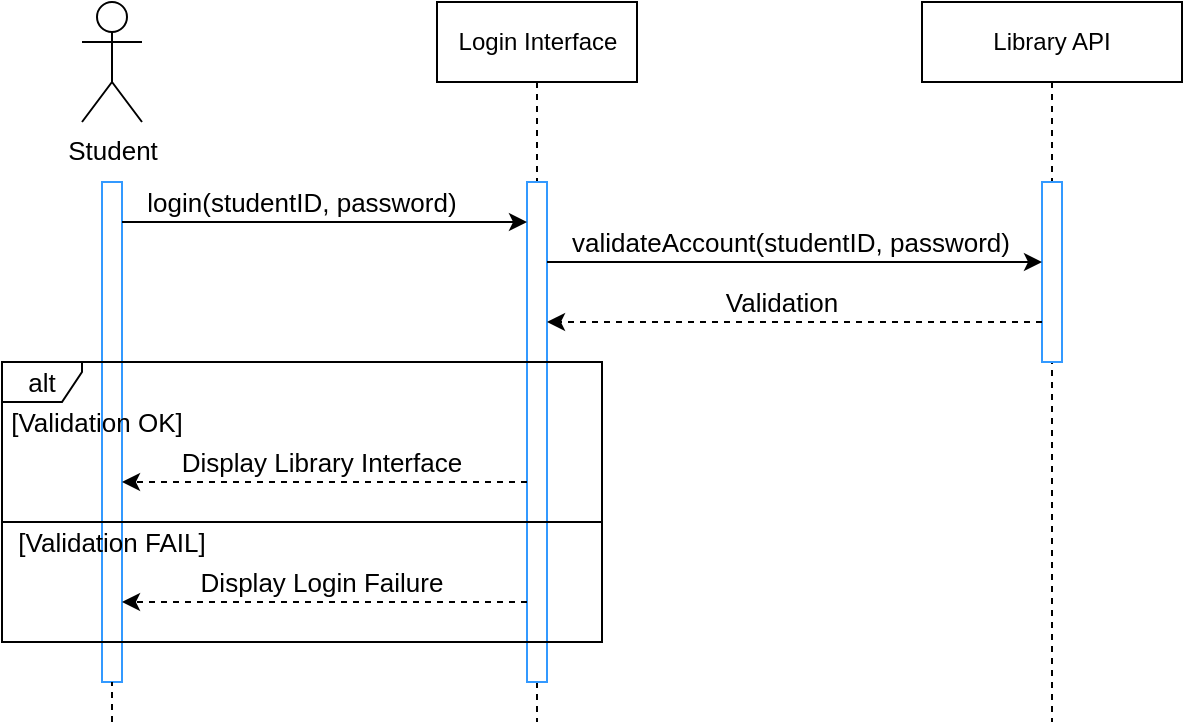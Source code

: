 <mxfile compressed="false" version="21.0.10" type="device">
  <diagram name="Page-1" id="2YBvvXClWsGukQMizWep">
    <mxGraphModel dx="1122" dy="722" grid="1" gridSize="10" guides="1" tooltips="1" connect="1" arrows="1" fold="1" page="1" pageScale="1" pageWidth="850" pageHeight="1100" math="0" shadow="0">
      <root>
        <mxCell id="0" />
        <mxCell id="1" parent="0" />
        <mxCell id="aM9ryv3xv72pqoxQDRHE-5" value="Library API" style="shape=umlLifeline;perimeter=lifelinePerimeter;whiteSpace=wrap;html=1;container=0;dropTarget=0;collapsible=0;recursiveResize=0;outlineConnect=0;portConstraint=eastwest;newEdgeStyle={&quot;edgeStyle&quot;:&quot;elbowEdgeStyle&quot;,&quot;elbow&quot;:&quot;vertical&quot;,&quot;curved&quot;:0,&quot;rounded&quot;:0};" parent="1" vertex="1">
          <mxGeometry x="470" y="40" width="130" height="360" as="geometry" />
        </mxCell>
        <mxCell id="aM9ryv3xv72pqoxQDRHE-6" value="" style="html=1;points=[];perimeter=orthogonalPerimeter;outlineConnect=0;targetShapes=umlLifeline;portConstraint=eastwest;newEdgeStyle={&quot;edgeStyle&quot;:&quot;elbowEdgeStyle&quot;,&quot;elbow&quot;:&quot;vertical&quot;,&quot;curved&quot;:0,&quot;rounded&quot;:0};strokeColor=#3399FF;" parent="aM9ryv3xv72pqoxQDRHE-5" vertex="1">
          <mxGeometry x="60" y="90" width="10" height="90" as="geometry" />
        </mxCell>
        <mxCell id="fCjNDRdymDhb6TnAWpX7-8" value="Student" style="shape=umlActor;verticalLabelPosition=bottom;verticalAlign=top;html=1;outlineConnect=0;strokeColor=#000000;fontSize=13;" parent="1" vertex="1">
          <mxGeometry x="50" y="40" width="30" height="60" as="geometry" />
        </mxCell>
        <mxCell id="fCjNDRdymDhb6TnAWpX7-12" value="" style="html=1;points=[];perimeter=orthogonalPerimeter;outlineConnect=0;targetShapes=umlLifeline;portConstraint=eastwest;newEdgeStyle={&quot;edgeStyle&quot;:&quot;elbowEdgeStyle&quot;,&quot;elbow&quot;:&quot;vertical&quot;,&quot;curved&quot;:0,&quot;rounded&quot;:0};strokeColor=#3399FF;" parent="1" vertex="1">
          <mxGeometry x="60" y="130" width="10" height="250" as="geometry" />
        </mxCell>
        <mxCell id="fCjNDRdymDhb6TnAWpX7-27" value="Login Interface" style="shape=umlLifeline;perimeter=lifelinePerimeter;whiteSpace=wrap;html=1;container=0;dropTarget=0;collapsible=0;recursiveResize=0;outlineConnect=0;portConstraint=eastwest;newEdgeStyle={&quot;edgeStyle&quot;:&quot;elbowEdgeStyle&quot;,&quot;elbow&quot;:&quot;vertical&quot;,&quot;curved&quot;:0,&quot;rounded&quot;:0};" parent="1" vertex="1">
          <mxGeometry x="227.5" y="40" width="100" height="360" as="geometry" />
        </mxCell>
        <mxCell id="fCjNDRdymDhb6TnAWpX7-28" value="" style="html=1;points=[];perimeter=orthogonalPerimeter;outlineConnect=0;targetShapes=umlLifeline;portConstraint=eastwest;newEdgeStyle={&quot;edgeStyle&quot;:&quot;elbowEdgeStyle&quot;,&quot;elbow&quot;:&quot;vertical&quot;,&quot;curved&quot;:0,&quot;rounded&quot;:0};strokeColor=#3399FF;" parent="fCjNDRdymDhb6TnAWpX7-27" vertex="1">
          <mxGeometry x="45" y="90" width="10" height="250" as="geometry" />
        </mxCell>
        <mxCell id="fCjNDRdymDhb6TnAWpX7-33" value="" style="endArrow=none;dashed=1;html=1;rounded=0;fontSize=13;" parent="1" target="fCjNDRdymDhb6TnAWpX7-12" edge="1">
          <mxGeometry width="50" height="50" relative="1" as="geometry">
            <mxPoint x="65" y="400" as="sourcePoint" />
            <mxPoint x="65" y="660" as="targetPoint" />
            <Array as="points" />
          </mxGeometry>
        </mxCell>
        <mxCell id="fCjNDRdymDhb6TnAWpX7-34" value="" style="endArrow=classic;html=1;rounded=0;fontSize=13;" parent="1" source="fCjNDRdymDhb6TnAWpX7-12" target="fCjNDRdymDhb6TnAWpX7-28" edge="1">
          <mxGeometry width="50" height="50" relative="1" as="geometry">
            <mxPoint x="170" y="380" as="sourcePoint" />
            <mxPoint x="220" y="330" as="targetPoint" />
            <Array as="points">
              <mxPoint x="140" y="150" />
            </Array>
          </mxGeometry>
        </mxCell>
        <mxCell id="fCjNDRdymDhb6TnAWpX7-38" value="login(studentID, password)" style="text;html=1;strokeColor=none;fillColor=none;align=center;verticalAlign=middle;whiteSpace=wrap;rounded=0;fontSize=13;" parent="1" vertex="1">
          <mxGeometry x="70" y="130" width="180" height="20" as="geometry" />
        </mxCell>
        <mxCell id="fCjNDRdymDhb6TnAWpX7-45" value="alt" style="shape=umlFrame;whiteSpace=wrap;html=1;pointerEvents=0;strokeColor=#000000;fontSize=13;width=40;height=20;" parent="1" vertex="1">
          <mxGeometry x="10" y="220" width="300" height="140" as="geometry" />
        </mxCell>
        <mxCell id="fCjNDRdymDhb6TnAWpX7-46" value="[Validation OK]" style="text;html=1;strokeColor=none;fillColor=none;align=center;verticalAlign=middle;whiteSpace=wrap;rounded=0;fontSize=13;" parent="1" vertex="1">
          <mxGeometry x="10" y="240" width="95" height="20" as="geometry" />
        </mxCell>
        <mxCell id="fCjNDRdymDhb6TnAWpX7-47" value="" style="endArrow=classic;html=1;rounded=0;fontSize=13;dashed=1;" parent="1" source="aM9ryv3xv72pqoxQDRHE-6" target="fCjNDRdymDhb6TnAWpX7-28" edge="1">
          <mxGeometry width="50" height="50" relative="1" as="geometry">
            <mxPoint x="450" y="400" as="sourcePoint" />
            <mxPoint x="465" y="240" as="targetPoint" />
            <Array as="points">
              <mxPoint x="470" y="200" />
            </Array>
          </mxGeometry>
        </mxCell>
        <mxCell id="fCjNDRdymDhb6TnAWpX7-48" value="Validation" style="text;html=1;strokeColor=none;fillColor=none;align=center;verticalAlign=middle;whiteSpace=wrap;rounded=0;fontSize=13;" parent="1" vertex="1">
          <mxGeometry x="355" y="180" width="90" height="20" as="geometry" />
        </mxCell>
        <mxCell id="fCjNDRdymDhb6TnAWpX7-65" value="" style="rounded=0;whiteSpace=wrap;html=1;strokeColor=#000000;fontSize=13;fillColor=none;" parent="1" vertex="1">
          <mxGeometry x="10" y="300" width="300" height="60" as="geometry" />
        </mxCell>
        <mxCell id="fCjNDRdymDhb6TnAWpX7-66" value="[Validation FAIL]" style="text;html=1;strokeColor=none;fillColor=none;align=center;verticalAlign=middle;whiteSpace=wrap;rounded=0;fontSize=13;" parent="1" vertex="1">
          <mxGeometry x="10" y="300" width="110" height="20" as="geometry" />
        </mxCell>
        <mxCell id="fCjNDRdymDhb6TnAWpX7-67" value="" style="endArrow=classic;html=1;rounded=0;dashed=1;fontSize=13;" parent="1" edge="1">
          <mxGeometry width="50" height="50" relative="1" as="geometry">
            <mxPoint x="272.5" y="340" as="sourcePoint" />
            <mxPoint x="70" y="340" as="targetPoint" />
            <Array as="points">
              <mxPoint x="250" y="340" />
              <mxPoint x="160" y="340" />
            </Array>
          </mxGeometry>
        </mxCell>
        <mxCell id="fCjNDRdymDhb6TnAWpX7-68" value="Display Login Failure" style="text;html=1;strokeColor=none;fillColor=none;align=center;verticalAlign=middle;whiteSpace=wrap;rounded=0;fontSize=13;" parent="1" vertex="1">
          <mxGeometry x="70" y="320" width="200" height="20" as="geometry" />
        </mxCell>
        <mxCell id="rRXSsjVVOujCLNNW3dV_-1" value="validateAccount(studentID, password)" style="text;html=1;strokeColor=none;fillColor=none;align=center;verticalAlign=middle;whiteSpace=wrap;rounded=0;fontSize=13;" parent="1" vertex="1">
          <mxGeometry x="287.5" y="150" width="232.5" height="20" as="geometry" />
        </mxCell>
        <mxCell id="rRXSsjVVOujCLNNW3dV_-2" value="" style="endArrow=classic;html=1;rounded=0;" parent="1" source="fCjNDRdymDhb6TnAWpX7-28" target="aM9ryv3xv72pqoxQDRHE-6" edge="1">
          <mxGeometry width="50" height="50" relative="1" as="geometry">
            <mxPoint x="272.5" y="190" as="sourcePoint" />
            <mxPoint x="690" y="170" as="targetPoint" />
            <Array as="points">
              <mxPoint x="320" y="170" />
              <mxPoint x="408" y="170" />
              <mxPoint x="460" y="170" />
            </Array>
          </mxGeometry>
        </mxCell>
        <mxCell id="rRXSsjVVOujCLNNW3dV_-4" value="" style="endArrow=classic;html=1;rounded=0;fontSize=13;dashed=1;" parent="1" source="fCjNDRdymDhb6TnAWpX7-28" target="fCjNDRdymDhb6TnAWpX7-12" edge="1">
          <mxGeometry width="50" height="50" relative="1" as="geometry">
            <mxPoint x="265" y="280" as="sourcePoint" />
            <mxPoint x="70" y="290" as="targetPoint" />
            <Array as="points">
              <mxPoint x="230" y="280" />
              <mxPoint x="180" y="280" />
            </Array>
          </mxGeometry>
        </mxCell>
        <mxCell id="rRXSsjVVOujCLNNW3dV_-5" value="Display Library Interface" style="text;html=1;strokeColor=none;fillColor=none;align=center;verticalAlign=middle;whiteSpace=wrap;rounded=0;fontSize=13;" parent="1" vertex="1">
          <mxGeometry x="95" y="260" width="150" height="20" as="geometry" />
        </mxCell>
      </root>
    </mxGraphModel>
  </diagram>
</mxfile>
